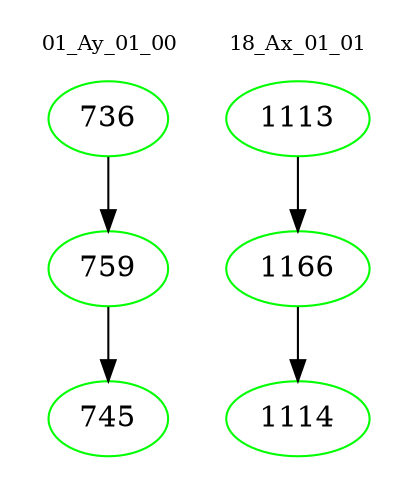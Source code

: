 digraph{
subgraph cluster_0 {
color = white
label = "01_Ay_01_00";
fontsize=10;
T0_736 [label="736", color="green"]
T0_736 -> T0_759 [color="black"]
T0_759 [label="759", color="green"]
T0_759 -> T0_745 [color="black"]
T0_745 [label="745", color="green"]
}
subgraph cluster_1 {
color = white
label = "18_Ax_01_01";
fontsize=10;
T1_1113 [label="1113", color="green"]
T1_1113 -> T1_1166 [color="black"]
T1_1166 [label="1166", color="green"]
T1_1166 -> T1_1114 [color="black"]
T1_1114 [label="1114", color="green"]
}
}
